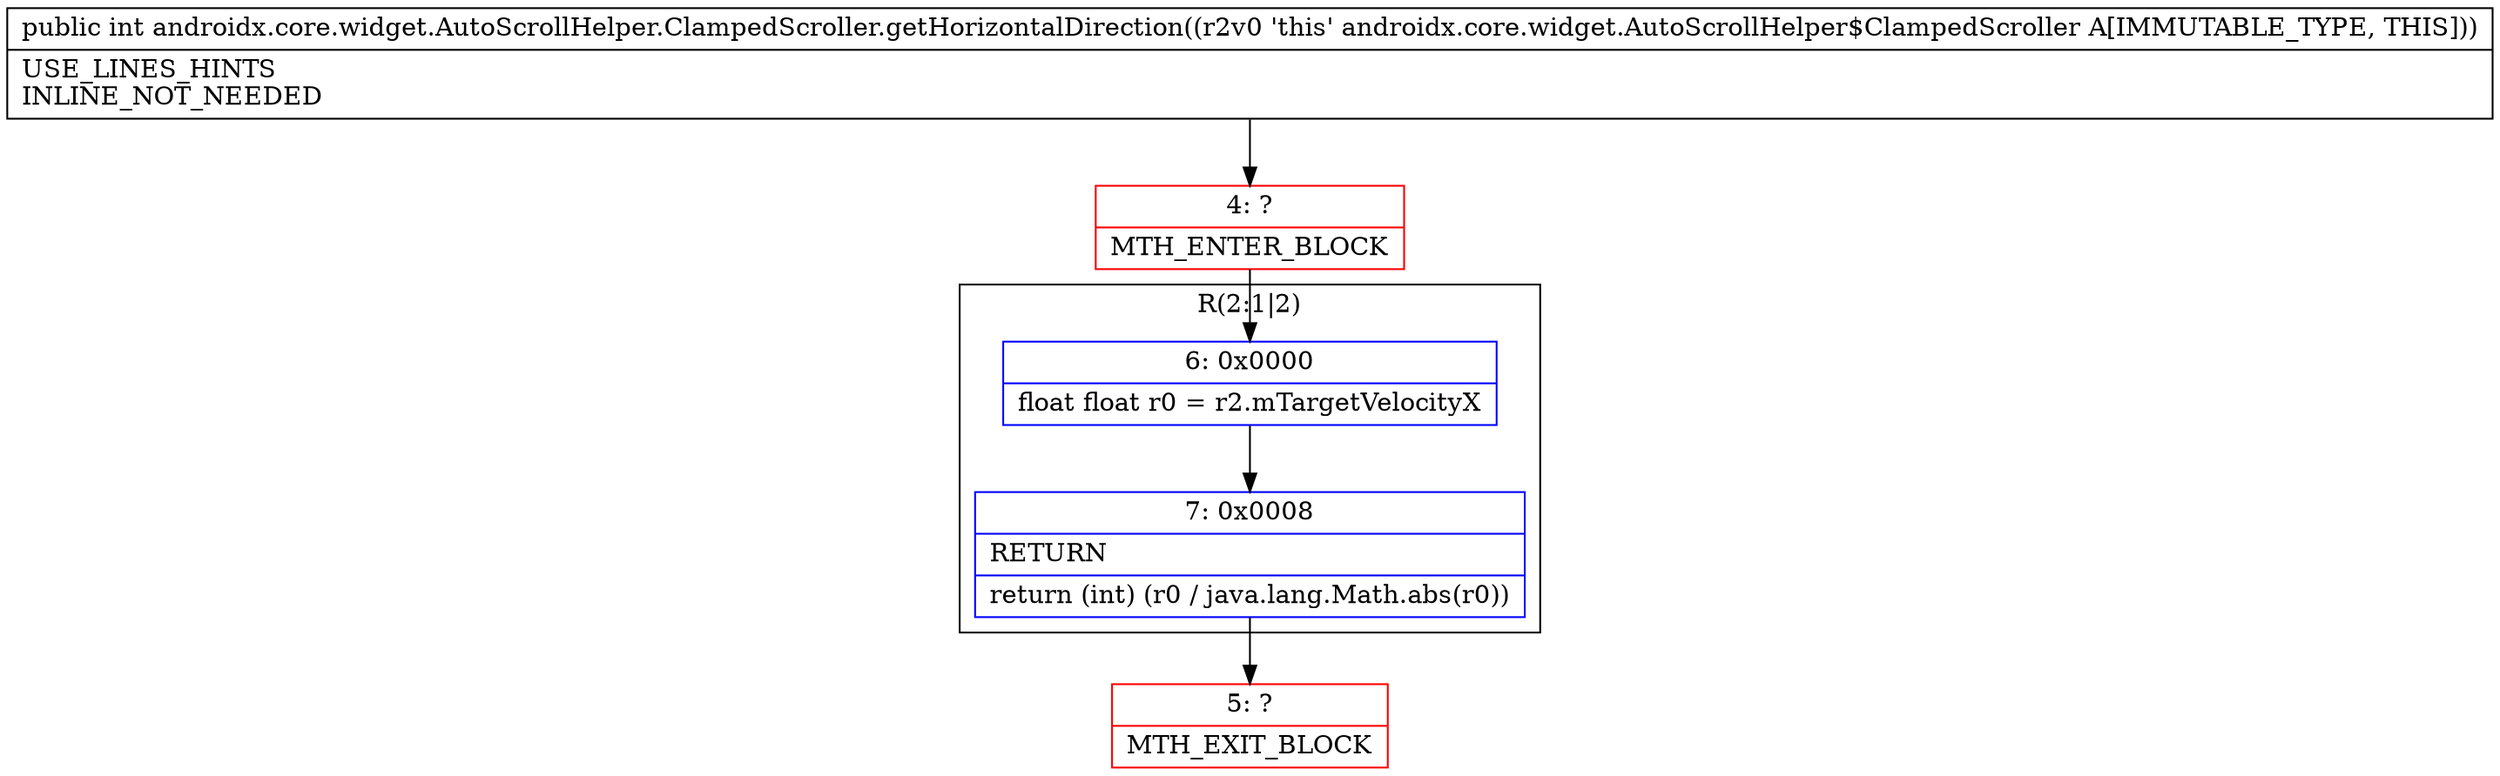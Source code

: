 digraph "CFG forandroidx.core.widget.AutoScrollHelper.ClampedScroller.getHorizontalDirection()I" {
subgraph cluster_Region_864775002 {
label = "R(2:1|2)";
node [shape=record,color=blue];
Node_6 [shape=record,label="{6\:\ 0x0000|float float r0 = r2.mTargetVelocityX\l}"];
Node_7 [shape=record,label="{7\:\ 0x0008|RETURN\l|return (int) (r0 \/ java.lang.Math.abs(r0))\l}"];
}
Node_4 [shape=record,color=red,label="{4\:\ ?|MTH_ENTER_BLOCK\l}"];
Node_5 [shape=record,color=red,label="{5\:\ ?|MTH_EXIT_BLOCK\l}"];
MethodNode[shape=record,label="{public int androidx.core.widget.AutoScrollHelper.ClampedScroller.getHorizontalDirection((r2v0 'this' androidx.core.widget.AutoScrollHelper$ClampedScroller A[IMMUTABLE_TYPE, THIS]))  | USE_LINES_HINTS\lINLINE_NOT_NEEDED\l}"];
MethodNode -> Node_4;Node_6 -> Node_7;
Node_7 -> Node_5;
Node_4 -> Node_6;
}

